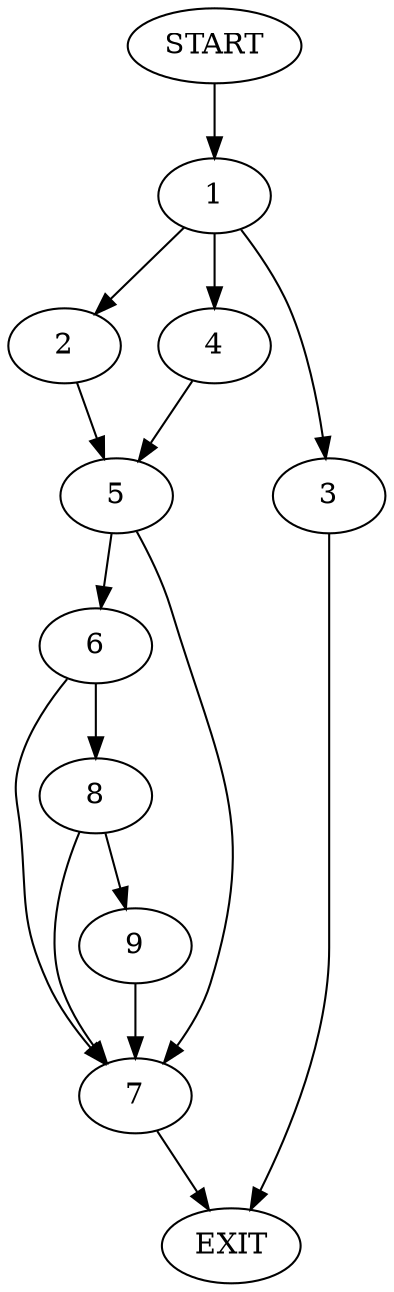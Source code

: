 digraph {
0 [label="START"];
1;
2;
3;
4;
5;
6;
7;
8;
9;
10 [label="EXIT"];
0 -> 1;
1 -> 2;
1 -> 3;
1 -> 4;
4 -> 5;
2 -> 5;
3 -> 10;
5 -> 6;
5 -> 7;
7 -> 10;
6 -> 7;
6 -> 8;
8 -> 9;
8 -> 7;
9 -> 7;
}